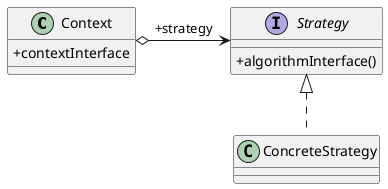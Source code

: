 @startuml
skinparam classAttributeIconSize 0

class Context {
    +contextInterface
}
interface Strategy {
    +algorithmInterface()
}
class ConcreteStrategy

ConcreteStrategy .up.|> Strategy
Context o-right-> Strategy : +strategy

@enduml